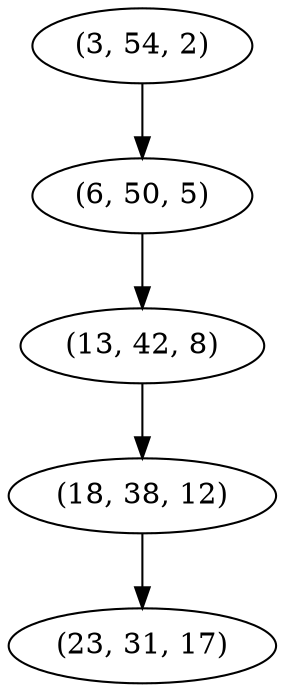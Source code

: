digraph tree {
    "(3, 54, 2)";
    "(6, 50, 5)";
    "(13, 42, 8)";
    "(18, 38, 12)";
    "(23, 31, 17)";
    "(3, 54, 2)" -> "(6, 50, 5)";
    "(6, 50, 5)" -> "(13, 42, 8)";
    "(13, 42, 8)" -> "(18, 38, 12)";
    "(18, 38, 12)" -> "(23, 31, 17)";
}
